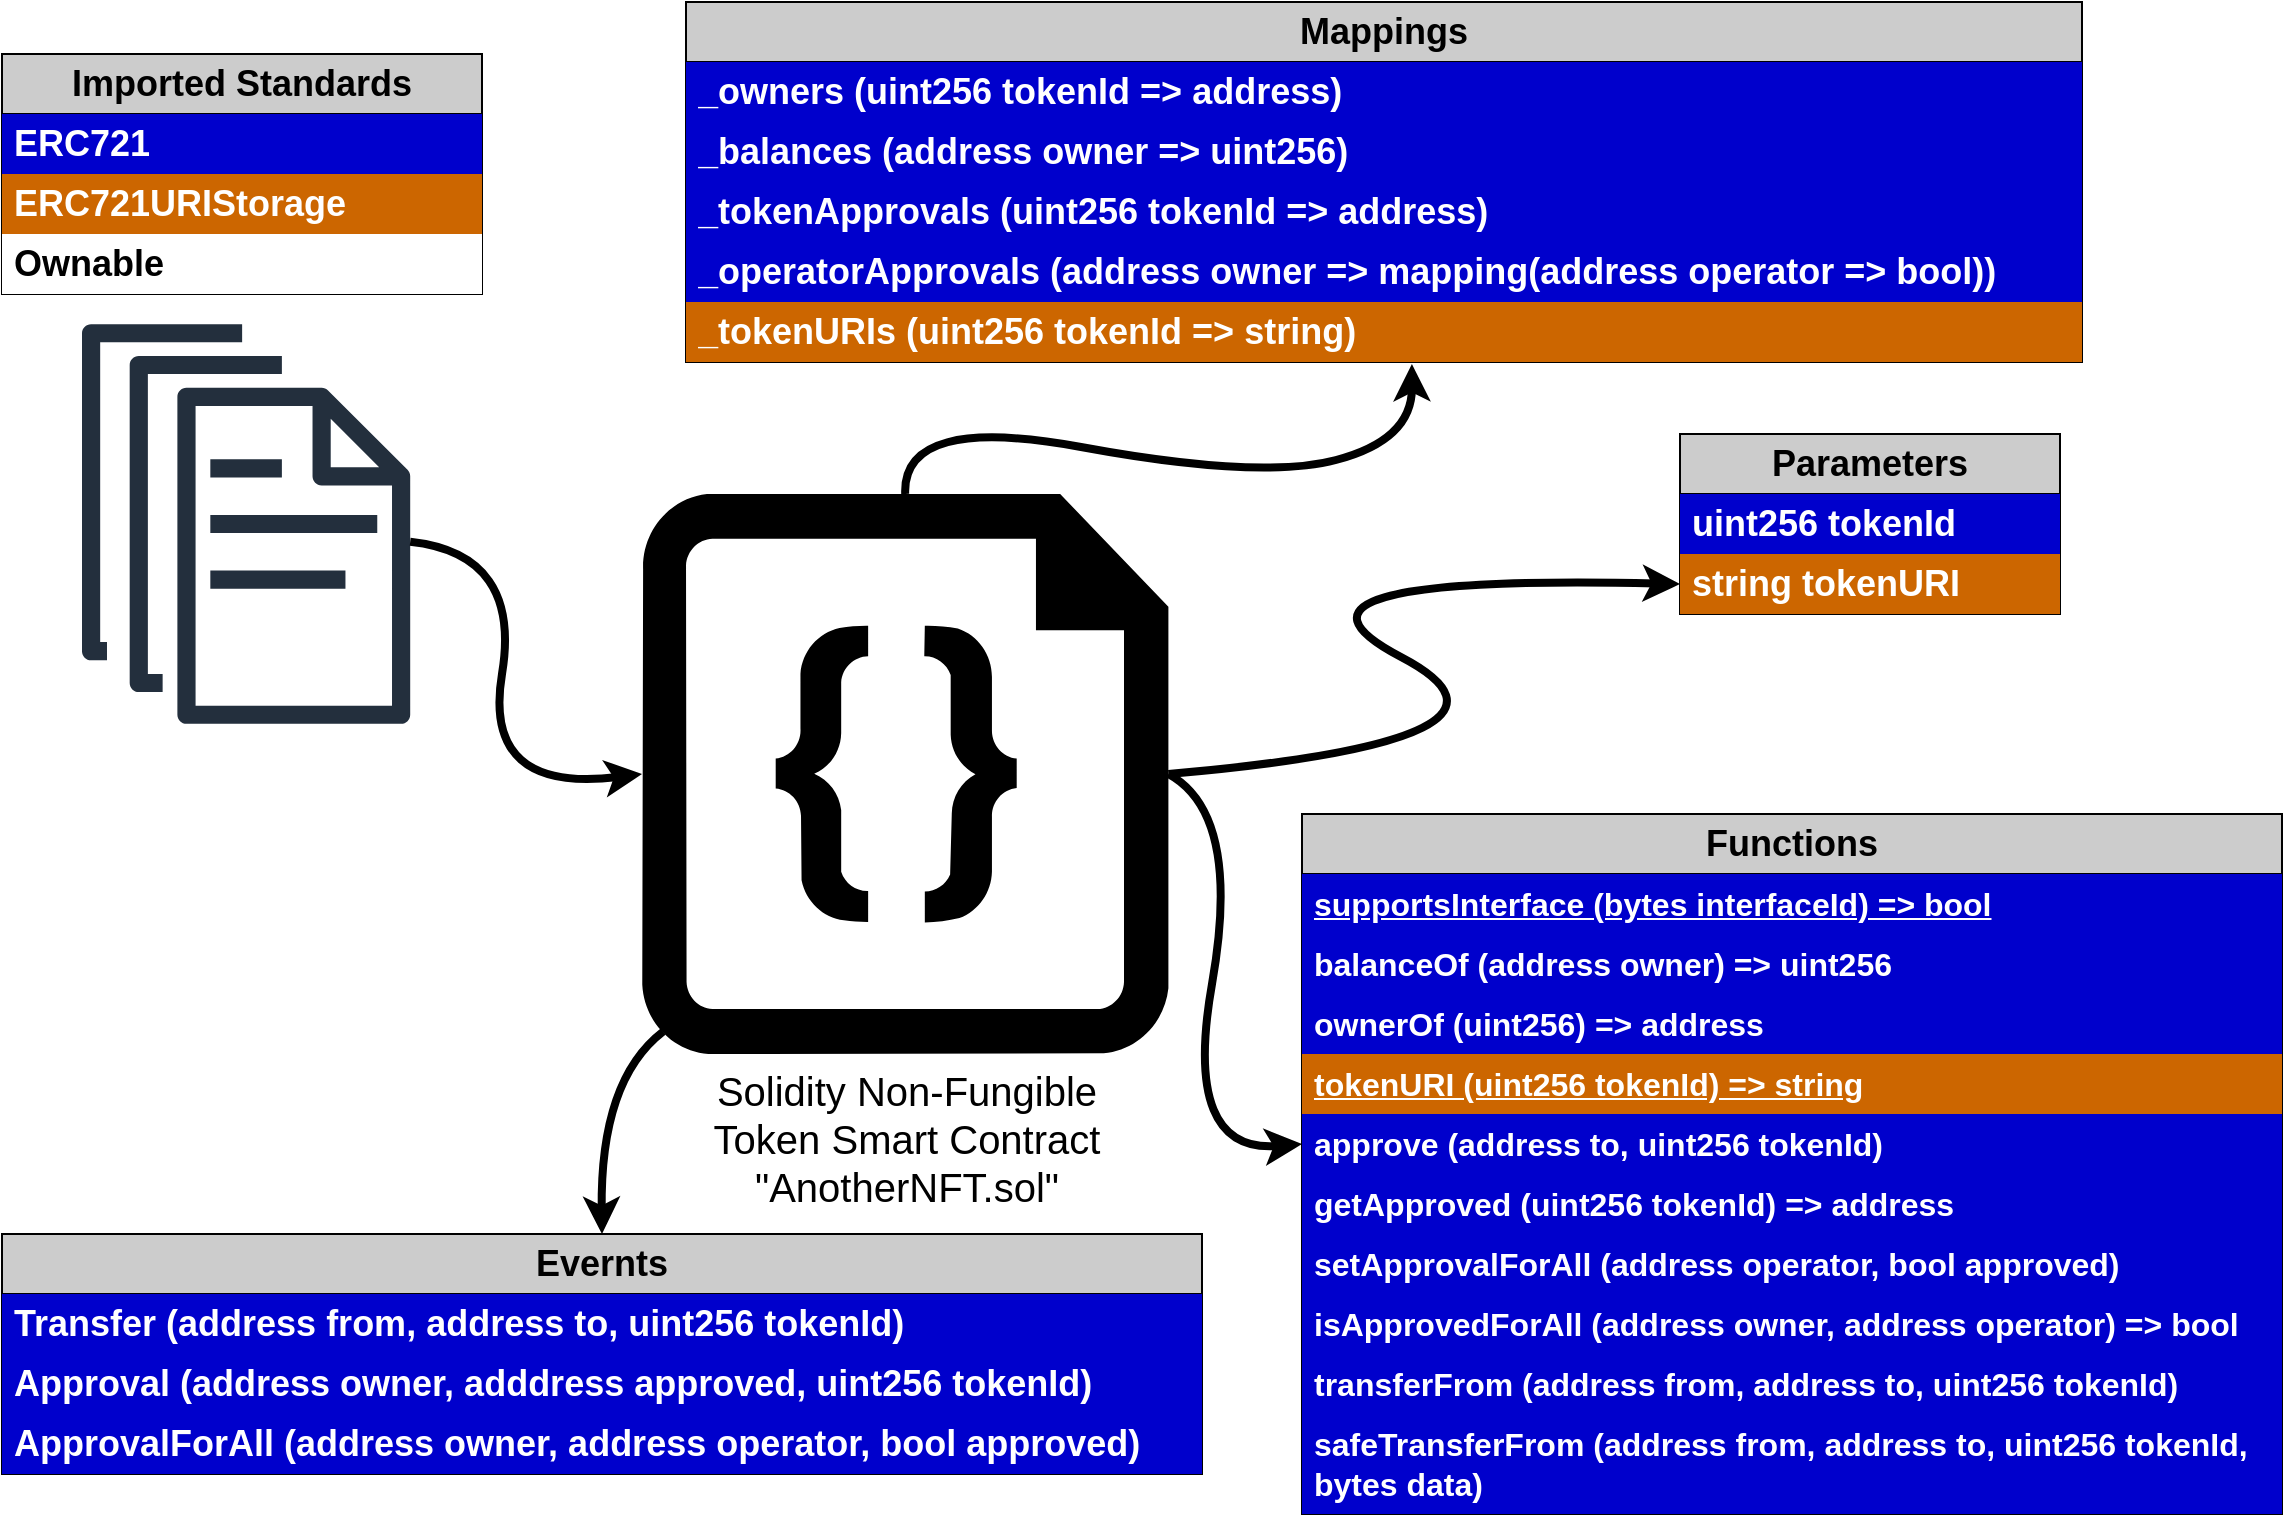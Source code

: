 <mxfile version="24.7.17">
  <diagram name="SolidityNFTArch" id="yL3fGh3pU8dEhlVRAPUD">
    <mxGraphModel dx="2534" dy="835" grid="1" gridSize="10" guides="1" tooltips="1" connect="1" arrows="1" fold="1" page="1" pageScale="1" pageWidth="1100" pageHeight="850" math="0" shadow="0">
      <root>
        <mxCell id="0" />
        <mxCell id="1" parent="0" />
        <mxCell id="yQm9gzGzEee4IaPwdyJb-7" value="&lt;font style=&quot;font-size: 20px;&quot;&gt;Solidity Non-Fungible&lt;/font&gt;&lt;div style=&quot;font-size: 20px;&quot;&gt;&lt;font style=&quot;font-size: 20px;&quot;&gt;Token Smart Contract&lt;/font&gt;&lt;/div&gt;&lt;div style=&quot;font-size: 20px;&quot;&gt;&lt;font style=&quot;font-size: 20px;&quot;&gt;&quot;AnotherNFT.sol&quot;&lt;/font&gt;&lt;/div&gt;" style="sketch=0;aspect=fixed;pointerEvents=1;shadow=0;dashed=0;html=1;strokeColor=none;labelPosition=center;verticalLabelPosition=bottom;verticalAlign=top;align=center;fillColor=#000000;shape=mxgraph.azure.code_file" parent="1" vertex="1">
          <mxGeometry x="161" y="287" width="263.2" height="280" as="geometry" />
        </mxCell>
        <mxCell id="yQm9gzGzEee4IaPwdyJb-8" value="" style="sketch=0;outlineConnect=0;fontColor=#232F3E;gradientColor=none;fillColor=#232F3D;strokeColor=none;dashed=0;verticalLabelPosition=bottom;verticalAlign=top;align=center;html=1;fontSize=12;fontStyle=0;aspect=fixed;pointerEvents=1;shape=mxgraph.aws4.documents;" parent="1" vertex="1">
          <mxGeometry x="-119" y="202" width="164.1" height="200" as="geometry" />
        </mxCell>
        <mxCell id="yQm9gzGzEee4IaPwdyJb-12" value="&lt;b style=&quot;font-size: 18px;&quot;&gt;Mappings&lt;/b&gt;" style="swimlane;fontStyle=0;childLayout=stackLayout;horizontal=1;startSize=30;horizontalStack=0;resizeParent=1;resizeParentMax=0;resizeLast=0;collapsible=1;marginBottom=0;whiteSpace=wrap;html=1;fillColor=#CCCCCC;fontSize=18;" parent="1" vertex="1">
          <mxGeometry x="183" y="41" width="698" height="180" as="geometry">
            <mxRectangle x="630" y="150" width="90" height="30" as="alternateBounds" />
          </mxGeometry>
        </mxCell>
        <mxCell id="yQm9gzGzEee4IaPwdyJb-13" value="_owners (uint256 tokenId =&amp;gt; address)" style="text;strokeColor=none;fillColor=#0000CC;align=left;verticalAlign=middle;spacingLeft=4;spacingRight=4;overflow=hidden;points=[[0,0.5],[1,0.5]];portConstraint=eastwest;rotatable=0;whiteSpace=wrap;html=1;labelBackgroundColor=none;fontColor=#FFFFFF;fontStyle=1;fontSize=18;" parent="yQm9gzGzEee4IaPwdyJb-12" vertex="1">
          <mxGeometry y="30" width="698" height="30" as="geometry" />
        </mxCell>
        <mxCell id="yQm9gzGzEee4IaPwdyJb-14" value="&lt;span style=&quot;font-size: 18px;&quot;&gt;_balances (address owner =&amp;gt; uint256)&lt;/span&gt;" style="text;strokeColor=none;fillColor=#0000CC;align=left;verticalAlign=middle;spacingLeft=4;spacingRight=4;overflow=hidden;points=[[0,0.5],[1,0.5]];portConstraint=eastwest;rotatable=0;whiteSpace=wrap;html=1;labelBackgroundColor=none;fontColor=#FFFFFF;fontStyle=1;fontSize=18;" parent="yQm9gzGzEee4IaPwdyJb-12" vertex="1">
          <mxGeometry y="60" width="698" height="30" as="geometry" />
        </mxCell>
        <mxCell id="yQm9gzGzEee4IaPwdyJb-15" value="&lt;span style=&quot;font-size: 18px;&quot;&gt;_tokenApprovals&amp;nbsp;&lt;/span&gt;&lt;span style=&quot;font-size: 18px;&quot;&gt;(uint256 tokenId =&amp;gt; address)&lt;/span&gt;" style="text;strokeColor=none;fillColor=#0000CC;align=left;verticalAlign=middle;spacingLeft=4;spacingRight=4;overflow=hidden;points=[[0,0.5],[1,0.5]];portConstraint=eastwest;rotatable=0;whiteSpace=wrap;html=1;labelBackgroundColor=none;fontColor=#FFFFFF;fontStyle=1;fontSize=18;" parent="yQm9gzGzEee4IaPwdyJb-12" vertex="1">
          <mxGeometry y="90" width="698" height="30" as="geometry" />
        </mxCell>
        <mxCell id="yQm9gzGzEee4IaPwdyJb-46" value="&lt;span style=&quot;font-size: 18px;&quot;&gt;_operatorApprovals (address owner =&amp;gt; mapping(address operator =&amp;gt; bool))&lt;/span&gt;" style="text;strokeColor=none;fillColor=#0000CC;align=left;verticalAlign=middle;spacingLeft=4;spacingRight=4;overflow=hidden;points=[[0,0.5],[1,0.5]];portConstraint=eastwest;rotatable=0;whiteSpace=wrap;html=1;labelBackgroundColor=none;fontColor=#FFFFFF;fontStyle=1;fontSize=18;" parent="yQm9gzGzEee4IaPwdyJb-12" vertex="1">
          <mxGeometry y="120" width="698" height="30" as="geometry" />
        </mxCell>
        <mxCell id="Qexjt-wCg0GgxLo2r0Kk-5" value="&lt;font color=&quot;#ffffff&quot; style=&quot;font-size: 18px;&quot;&gt;_tokenURIs (uint256 tokenId =&amp;gt; string)&lt;/font&gt;" style="text;strokeColor=none;fillColor=#CC6600;align=left;verticalAlign=middle;spacingLeft=4;spacingRight=4;overflow=hidden;points=[[0,0.5],[1,0.5]];portConstraint=eastwest;rotatable=0;whiteSpace=wrap;html=1;fontStyle=1;fontSize=18;" vertex="1" parent="yQm9gzGzEee4IaPwdyJb-12">
          <mxGeometry y="150" width="698" height="30" as="geometry" />
        </mxCell>
        <mxCell id="yQm9gzGzEee4IaPwdyJb-36" value="&lt;b style=&quot;font-size: 18px;&quot;&gt;Parameters&lt;/b&gt;" style="swimlane;fontStyle=0;childLayout=stackLayout;horizontal=1;startSize=30;horizontalStack=0;resizeParent=1;resizeParentMax=0;resizeLast=0;collapsible=1;marginBottom=0;whiteSpace=wrap;html=1;fillColor=#CCCCCC;fontSize=18;" parent="1" vertex="1">
          <mxGeometry x="680" y="257" width="190" height="90" as="geometry" />
        </mxCell>
        <mxCell id="yQm9gzGzEee4IaPwdyJb-37" value="&lt;span style=&quot;font-size: 18px;&quot;&gt;uint256 tokenId&lt;/span&gt;" style="text;strokeColor=none;fillColor=#0000CC;align=left;verticalAlign=middle;spacingLeft=4;spacingRight=4;overflow=hidden;points=[[0,0.5],[1,0.5]];portConstraint=eastwest;rotatable=0;whiteSpace=wrap;html=1;fontColor=#FFFFFF;labelBackgroundColor=none;fontStyle=1;fontSize=18;" parent="yQm9gzGzEee4IaPwdyJb-36" vertex="1">
          <mxGeometry y="30" width="190" height="30" as="geometry" />
        </mxCell>
        <mxCell id="yQm9gzGzEee4IaPwdyJb-39" value="&lt;font color=&quot;#ffffff&quot; style=&quot;font-size: 18px;&quot;&gt;string tokenURI&lt;/font&gt;" style="text;strokeColor=none;fillColor=#CC6600;align=left;verticalAlign=middle;spacingLeft=4;spacingRight=4;overflow=hidden;points=[[0,0.5],[1,0.5]];portConstraint=eastwest;rotatable=0;whiteSpace=wrap;html=1;fontStyle=1;fontSize=18;" parent="yQm9gzGzEee4IaPwdyJb-36" vertex="1">
          <mxGeometry y="60" width="190" height="30" as="geometry" />
        </mxCell>
        <mxCell id="yQm9gzGzEee4IaPwdyJb-40" value="&lt;b style=&quot;font-size: 18px;&quot;&gt;Functions&lt;/b&gt;" style="swimlane;fontStyle=0;childLayout=stackLayout;horizontal=1;startSize=30;horizontalStack=0;resizeParent=1;resizeParentMax=0;resizeLast=0;collapsible=1;marginBottom=0;whiteSpace=wrap;html=1;fillColor=#CCCCCC;fontSize=18;" parent="1" vertex="1">
          <mxGeometry x="491" y="447" width="490" height="350" as="geometry" />
        </mxCell>
        <mxCell id="yQm9gzGzEee4IaPwdyJb-41" value="&lt;span style=&quot;font-size: 16px;&quot;&gt;supportsInterface (bytes interfaceId) =&amp;gt; bool&lt;/span&gt;" style="text;strokeColor=none;fillColor=#0000CC;align=left;verticalAlign=middle;spacingLeft=4;spacingRight=4;overflow=hidden;points=[[0,0.5],[1,0.5]];portConstraint=eastwest;rotatable=0;whiteSpace=wrap;html=1;fontColor=#FFFFFF;labelBackgroundColor=none;fontStyle=5;fontSize=16;gradientColor=none;gradientDirection=east;dashed=1;dashPattern=8 8;" parent="yQm9gzGzEee4IaPwdyJb-40" vertex="1">
          <mxGeometry y="30" width="490" height="30" as="geometry" />
        </mxCell>
        <mxCell id="yQm9gzGzEee4IaPwdyJb-42" value="&lt;span style=&quot;font-size: 16px;&quot;&gt;balanceOf (address owner) =&amp;gt; uint256&lt;/span&gt;" style="text;strokeColor=none;fillColor=#0000CC;align=left;verticalAlign=middle;spacingLeft=4;spacingRight=4;overflow=hidden;points=[[0,0.5],[1,0.5]];portConstraint=eastwest;rotatable=0;whiteSpace=wrap;html=1;fontColor=#FFFFFF;labelBackgroundColor=none;fontStyle=1;fontSize=16;" parent="yQm9gzGzEee4IaPwdyJb-40" vertex="1">
          <mxGeometry y="60" width="490" height="30" as="geometry" />
        </mxCell>
        <mxCell id="yQm9gzGzEee4IaPwdyJb-43" value="&lt;font style=&quot;font-size: 16px;&quot;&gt;ownerOf (uint256) =&amp;gt; address&lt;/font&gt;" style="text;strokeColor=none;fillColor=#0000CC;align=left;verticalAlign=middle;spacingLeft=4;spacingRight=4;overflow=hidden;points=[[0,0.5],[1,0.5]];portConstraint=eastwest;rotatable=0;whiteSpace=wrap;html=1;fontColor=#FFFFFF;labelBackgroundColor=none;fontStyle=1;fontSize=16;" parent="yQm9gzGzEee4IaPwdyJb-40" vertex="1">
          <mxGeometry y="90" width="490" height="30" as="geometry" />
        </mxCell>
        <mxCell id="yQm9gzGzEee4IaPwdyJb-53" value="&lt;font style=&quot;font-size: 16px;&quot;&gt;tokenURI (uint256 tokenId) =&amp;gt; string&lt;/font&gt;" style="text;strokeColor=none;fillColor=#CC6600;align=left;verticalAlign=middle;spacingLeft=4;spacingRight=4;overflow=hidden;points=[[0,0.5],[1,0.5]];portConstraint=eastwest;rotatable=0;whiteSpace=wrap;html=1;fontStyle=5;fontSize=16;fontColor=#FFFFFF;" parent="yQm9gzGzEee4IaPwdyJb-40" vertex="1">
          <mxGeometry y="120" width="490" height="30" as="geometry" />
        </mxCell>
        <mxCell id="yQm9gzGzEee4IaPwdyJb-54" value="&lt;span style=&quot;font-size: 16px;&quot;&gt;approve (address to, uint256 tokenId)&lt;/span&gt;" style="text;strokeColor=none;fillColor=#0000CC;align=left;verticalAlign=middle;spacingLeft=4;spacingRight=4;overflow=hidden;points=[[0,0.5],[1,0.5]];portConstraint=eastwest;rotatable=0;whiteSpace=wrap;html=1;fontColor=#FFFFFF;labelBackgroundColor=none;fontStyle=1;fontSize=16;" parent="yQm9gzGzEee4IaPwdyJb-40" vertex="1">
          <mxGeometry y="150" width="490" height="30" as="geometry" />
        </mxCell>
        <mxCell id="yQm9gzGzEee4IaPwdyJb-55" value="&lt;span style=&quot;font-size: 16px;&quot;&gt;getApproved (uint256 tokenId) =&amp;gt; address&lt;/span&gt;" style="text;strokeColor=none;fillColor=#0000CC;align=left;verticalAlign=middle;spacingLeft=4;spacingRight=4;overflow=hidden;points=[[0,0.5],[1,0.5]];portConstraint=eastwest;rotatable=0;whiteSpace=wrap;html=1;fontColor=#FFFFFF;labelBackgroundColor=none;fontStyle=1;fontSize=16;" parent="yQm9gzGzEee4IaPwdyJb-40" vertex="1">
          <mxGeometry y="180" width="490" height="30" as="geometry" />
        </mxCell>
        <mxCell id="Qexjt-wCg0GgxLo2r0Kk-1" value="&lt;span style=&quot;font-size: 16px;&quot;&gt;setApprovalForAll&amp;nbsp;(address operator, bool approved)&lt;/span&gt;" style="text;strokeColor=none;fillColor=#0000CC;align=left;verticalAlign=middle;spacingLeft=4;spacingRight=4;overflow=hidden;points=[[0,0.5],[1,0.5]];portConstraint=eastwest;rotatable=0;whiteSpace=wrap;html=1;fontColor=#FFFFFF;labelBackgroundColor=none;fontStyle=1;fontSize=16;" vertex="1" parent="yQm9gzGzEee4IaPwdyJb-40">
          <mxGeometry y="210" width="490" height="30" as="geometry" />
        </mxCell>
        <mxCell id="Qexjt-wCg0GgxLo2r0Kk-2" value="&lt;span style=&quot;font-size: 16px;&quot;&gt;isApprovedForAll (address owner, address operator) =&amp;gt; bool&lt;/span&gt;" style="text;strokeColor=none;fillColor=#0000CC;align=left;verticalAlign=middle;spacingLeft=4;spacingRight=4;overflow=hidden;points=[[0,0.5],[1,0.5]];portConstraint=eastwest;rotatable=0;whiteSpace=wrap;html=1;fontColor=#FFFFFF;labelBackgroundColor=none;fontStyle=1;fontSize=16;" vertex="1" parent="yQm9gzGzEee4IaPwdyJb-40">
          <mxGeometry y="240" width="490" height="30" as="geometry" />
        </mxCell>
        <mxCell id="Qexjt-wCg0GgxLo2r0Kk-3" value="&lt;span style=&quot;font-size: 16px;&quot;&gt;transferFrom (address from, address to, uint256 tokenId)&lt;/span&gt;" style="text;strokeColor=none;fillColor=#0000CC;align=left;verticalAlign=middle;spacingLeft=4;spacingRight=4;overflow=hidden;points=[[0,0.5],[1,0.5]];portConstraint=eastwest;rotatable=0;whiteSpace=wrap;html=1;fontColor=#FFFFFF;labelBackgroundColor=none;fontStyle=1;fontSize=16;" vertex="1" parent="yQm9gzGzEee4IaPwdyJb-40">
          <mxGeometry y="270" width="490" height="30" as="geometry" />
        </mxCell>
        <mxCell id="Qexjt-wCg0GgxLo2r0Kk-4" value="&lt;span style=&quot;font-size: 16px;&quot;&gt;safeTransferFrom (address from, address to, uint256 tokenId, bytes data)&lt;/span&gt;" style="text;strokeColor=none;fillColor=#0000CC;align=left;verticalAlign=middle;spacingLeft=4;spacingRight=4;overflow=hidden;points=[[0,0.5],[1,0.5]];portConstraint=eastwest;rotatable=0;whiteSpace=wrap;html=1;fontColor=#FFFFFF;labelBackgroundColor=none;fontStyle=1;fontSize=16;" vertex="1" parent="yQm9gzGzEee4IaPwdyJb-40">
          <mxGeometry y="300" width="490" height="50" as="geometry" />
        </mxCell>
        <mxCell id="yQm9gzGzEee4IaPwdyJb-48" value="&lt;b style=&quot;font-size: 18px;&quot;&gt;Evernts&lt;/b&gt;" style="swimlane;fontStyle=0;childLayout=stackLayout;horizontal=1;startSize=30;horizontalStack=0;resizeParent=1;resizeParentMax=0;resizeLast=0;collapsible=1;marginBottom=0;whiteSpace=wrap;html=1;fillColor=#CCCCCC;fontSize=18;" parent="1" vertex="1">
          <mxGeometry x="-159" y="657" width="600" height="120" as="geometry" />
        </mxCell>
        <mxCell id="yQm9gzGzEee4IaPwdyJb-49" value="&lt;span style=&quot;font-size: 18px;&quot;&gt;Transfer (address from, address to, uint256 tokenId)&lt;/span&gt;" style="text;strokeColor=none;fillColor=#0000CC;align=left;verticalAlign=middle;spacingLeft=4;spacingRight=4;overflow=hidden;points=[[0,0.5],[1,0.5]];portConstraint=eastwest;rotatable=0;whiteSpace=wrap;html=1;fontColor=#FFFFFF;labelBackgroundColor=none;fontStyle=1;fontSize=18;" parent="yQm9gzGzEee4IaPwdyJb-48" vertex="1">
          <mxGeometry y="30" width="600" height="30" as="geometry" />
        </mxCell>
        <mxCell id="yQm9gzGzEee4IaPwdyJb-50" value="&lt;span style=&quot;font-size: 18px;&quot;&gt;Approval (address owner, adddress approved, uint256 tokenId)&lt;/span&gt;" style="text;strokeColor=none;fillColor=#0000CC;align=left;verticalAlign=middle;spacingLeft=4;spacingRight=4;overflow=hidden;points=[[0,0.5],[1,0.5]];portConstraint=eastwest;rotatable=0;whiteSpace=wrap;html=1;fontColor=#FFFFFF;labelBackgroundColor=none;fontStyle=1;fontSize=18;" parent="yQm9gzGzEee4IaPwdyJb-48" vertex="1">
          <mxGeometry y="60" width="600" height="30" as="geometry" />
        </mxCell>
        <mxCell id="yQm9gzGzEee4IaPwdyJb-51" value="&lt;span style=&quot;font-size: 18px;&quot;&gt;ApprovalForAll (address owner, address operator, bool approved)&lt;/span&gt;" style="text;strokeColor=none;fillColor=#0000CC;align=left;verticalAlign=middle;spacingLeft=4;spacingRight=4;overflow=hidden;points=[[0,0.5],[1,0.5]];portConstraint=eastwest;rotatable=0;whiteSpace=wrap;html=1;fontColor=#FFFFFF;labelBackgroundColor=none;fontStyle=1;fontSize=18;" parent="yQm9gzGzEee4IaPwdyJb-48" vertex="1">
          <mxGeometry y="90" width="600" height="30" as="geometry" />
        </mxCell>
        <mxCell id="Qexjt-wCg0GgxLo2r0Kk-6" value="" style="curved=1;endArrow=classic;html=1;rounded=0;entryX=0.52;entryY=1.033;entryDx=0;entryDy=0;entryPerimeter=0;exitX=0.5;exitY=0;exitDx=0;exitDy=0;exitPerimeter=0;strokeWidth=4;" edge="1" parent="1" source="yQm9gzGzEee4IaPwdyJb-7" target="Qexjt-wCg0GgxLo2r0Kk-5">
          <mxGeometry width="50" height="50" relative="1" as="geometry">
            <mxPoint x="341" y="267" as="sourcePoint" />
            <mxPoint x="391" y="217" as="targetPoint" />
            <Array as="points">
              <mxPoint x="291" y="247" />
              <mxPoint x="470" y="280" />
              <mxPoint x="546" y="260" />
            </Array>
          </mxGeometry>
        </mxCell>
        <mxCell id="Qexjt-wCg0GgxLo2r0Kk-7" value="" style="curved=1;endArrow=classic;html=1;rounded=0;entryX=0;entryY=0.5;entryDx=0;entryDy=0;exitX=1;exitY=0.5;exitDx=0;exitDy=0;exitPerimeter=0;strokeWidth=4;" edge="1" parent="1" source="yQm9gzGzEee4IaPwdyJb-7">
          <mxGeometry width="50" height="50" relative="1" as="geometry">
            <mxPoint x="461" y="367" as="sourcePoint" />
            <mxPoint x="680" y="332" as="targetPoint" />
            <Array as="points">
              <mxPoint x="620" y="410" />
              <mxPoint x="461" y="327" />
            </Array>
          </mxGeometry>
        </mxCell>
        <mxCell id="Qexjt-wCg0GgxLo2r0Kk-8" value="" style="curved=1;endArrow=classic;html=1;rounded=0;entryX=0;entryY=0.5;entryDx=0;entryDy=0;exitX=1;exitY=0.5;exitDx=0;exitDy=0;exitPerimeter=0;strokeWidth=4;" edge="1" parent="1" source="yQm9gzGzEee4IaPwdyJb-7" target="yQm9gzGzEee4IaPwdyJb-54">
          <mxGeometry width="50" height="50" relative="1" as="geometry">
            <mxPoint x="421" y="607" as="sourcePoint" />
            <mxPoint x="471" y="557" as="targetPoint" />
            <Array as="points">
              <mxPoint x="461" y="447" />
              <mxPoint x="431" y="617" />
            </Array>
          </mxGeometry>
        </mxCell>
        <mxCell id="Qexjt-wCg0GgxLo2r0Kk-10" value="" style="curved=1;endArrow=classic;html=1;rounded=0;entryX=0;entryY=0.5;entryDx=0;entryDy=0;entryPerimeter=0;strokeWidth=4;" edge="1" parent="1" source="yQm9gzGzEee4IaPwdyJb-8" target="yQm9gzGzEee4IaPwdyJb-7">
          <mxGeometry width="50" height="50" relative="1" as="geometry">
            <mxPoint x="71" y="317" as="sourcePoint" />
            <mxPoint x="121" y="267" as="targetPoint" />
            <Array as="points">
              <mxPoint x="101" y="317" />
              <mxPoint x="81" y="437" />
            </Array>
          </mxGeometry>
        </mxCell>
        <mxCell id="Qexjt-wCg0GgxLo2r0Kk-11" value="" style="curved=1;endArrow=classic;html=1;rounded=0;entryX=0.5;entryY=0;entryDx=0;entryDy=0;exitX=0.04;exitY=0.96;exitDx=0;exitDy=0;exitPerimeter=0;strokeWidth=4;" edge="1" parent="1" source="yQm9gzGzEee4IaPwdyJb-7" target="yQm9gzGzEee4IaPwdyJb-48">
          <mxGeometry width="50" height="50" relative="1" as="geometry">
            <mxPoint x="21" y="517" as="sourcePoint" />
            <mxPoint x="71" y="567" as="targetPoint" />
            <Array as="points">
              <mxPoint x="140" y="580" />
            </Array>
          </mxGeometry>
        </mxCell>
        <mxCell id="Qexjt-wCg0GgxLo2r0Kk-12" value="&lt;b style=&quot;font-size: 18px;&quot;&gt;Imported Standards&lt;/b&gt;" style="swimlane;fontStyle=0;childLayout=stackLayout;horizontal=1;startSize=30;horizontalStack=0;resizeParent=1;resizeParentMax=0;resizeLast=0;collapsible=1;marginBottom=0;whiteSpace=wrap;html=1;fillColor=#CCCCCC;fontSize=18;" vertex="1" parent="1">
          <mxGeometry x="-159" y="67" width="240" height="120" as="geometry" />
        </mxCell>
        <mxCell id="Qexjt-wCg0GgxLo2r0Kk-13" value="ERC721" style="text;strokeColor=none;fillColor=#0000CC;align=left;verticalAlign=middle;spacingLeft=4;spacingRight=4;overflow=hidden;points=[[0,0.5],[1,0.5]];portConstraint=eastwest;rotatable=0;whiteSpace=wrap;html=1;fontColor=#FFFFFF;labelBackgroundColor=none;fontStyle=1;fontSize=18;" vertex="1" parent="Qexjt-wCg0GgxLo2r0Kk-12">
          <mxGeometry y="30" width="240" height="30" as="geometry" />
        </mxCell>
        <mxCell id="Qexjt-wCg0GgxLo2r0Kk-14" value="ERC721URIStorage" style="text;strokeColor=none;fillColor=#CC6600;align=left;verticalAlign=middle;spacingLeft=4;spacingRight=4;overflow=hidden;points=[[0,0.5],[1,0.5]];portConstraint=eastwest;rotatable=0;whiteSpace=wrap;html=1;fontColor=#FFFFFF;labelBackgroundColor=none;fontStyle=1;fontSize=18;" vertex="1" parent="Qexjt-wCg0GgxLo2r0Kk-12">
          <mxGeometry y="60" width="240" height="30" as="geometry" />
        </mxCell>
        <mxCell id="Qexjt-wCg0GgxLo2r0Kk-15" value="&lt;font style=&quot;font-size: 18px;&quot;&gt;Ownable&lt;/font&gt;" style="text;strokeColor=none;fillColor=default;align=left;verticalAlign=middle;spacingLeft=4;spacingRight=4;overflow=hidden;points=[[0,0.5],[1,0.5]];portConstraint=eastwest;rotatable=0;whiteSpace=wrap;html=1;fontStyle=1;fontColor=#000000;fontSize=18;" vertex="1" parent="Qexjt-wCg0GgxLo2r0Kk-12">
          <mxGeometry y="90" width="240" height="30" as="geometry" />
        </mxCell>
      </root>
    </mxGraphModel>
  </diagram>
</mxfile>
